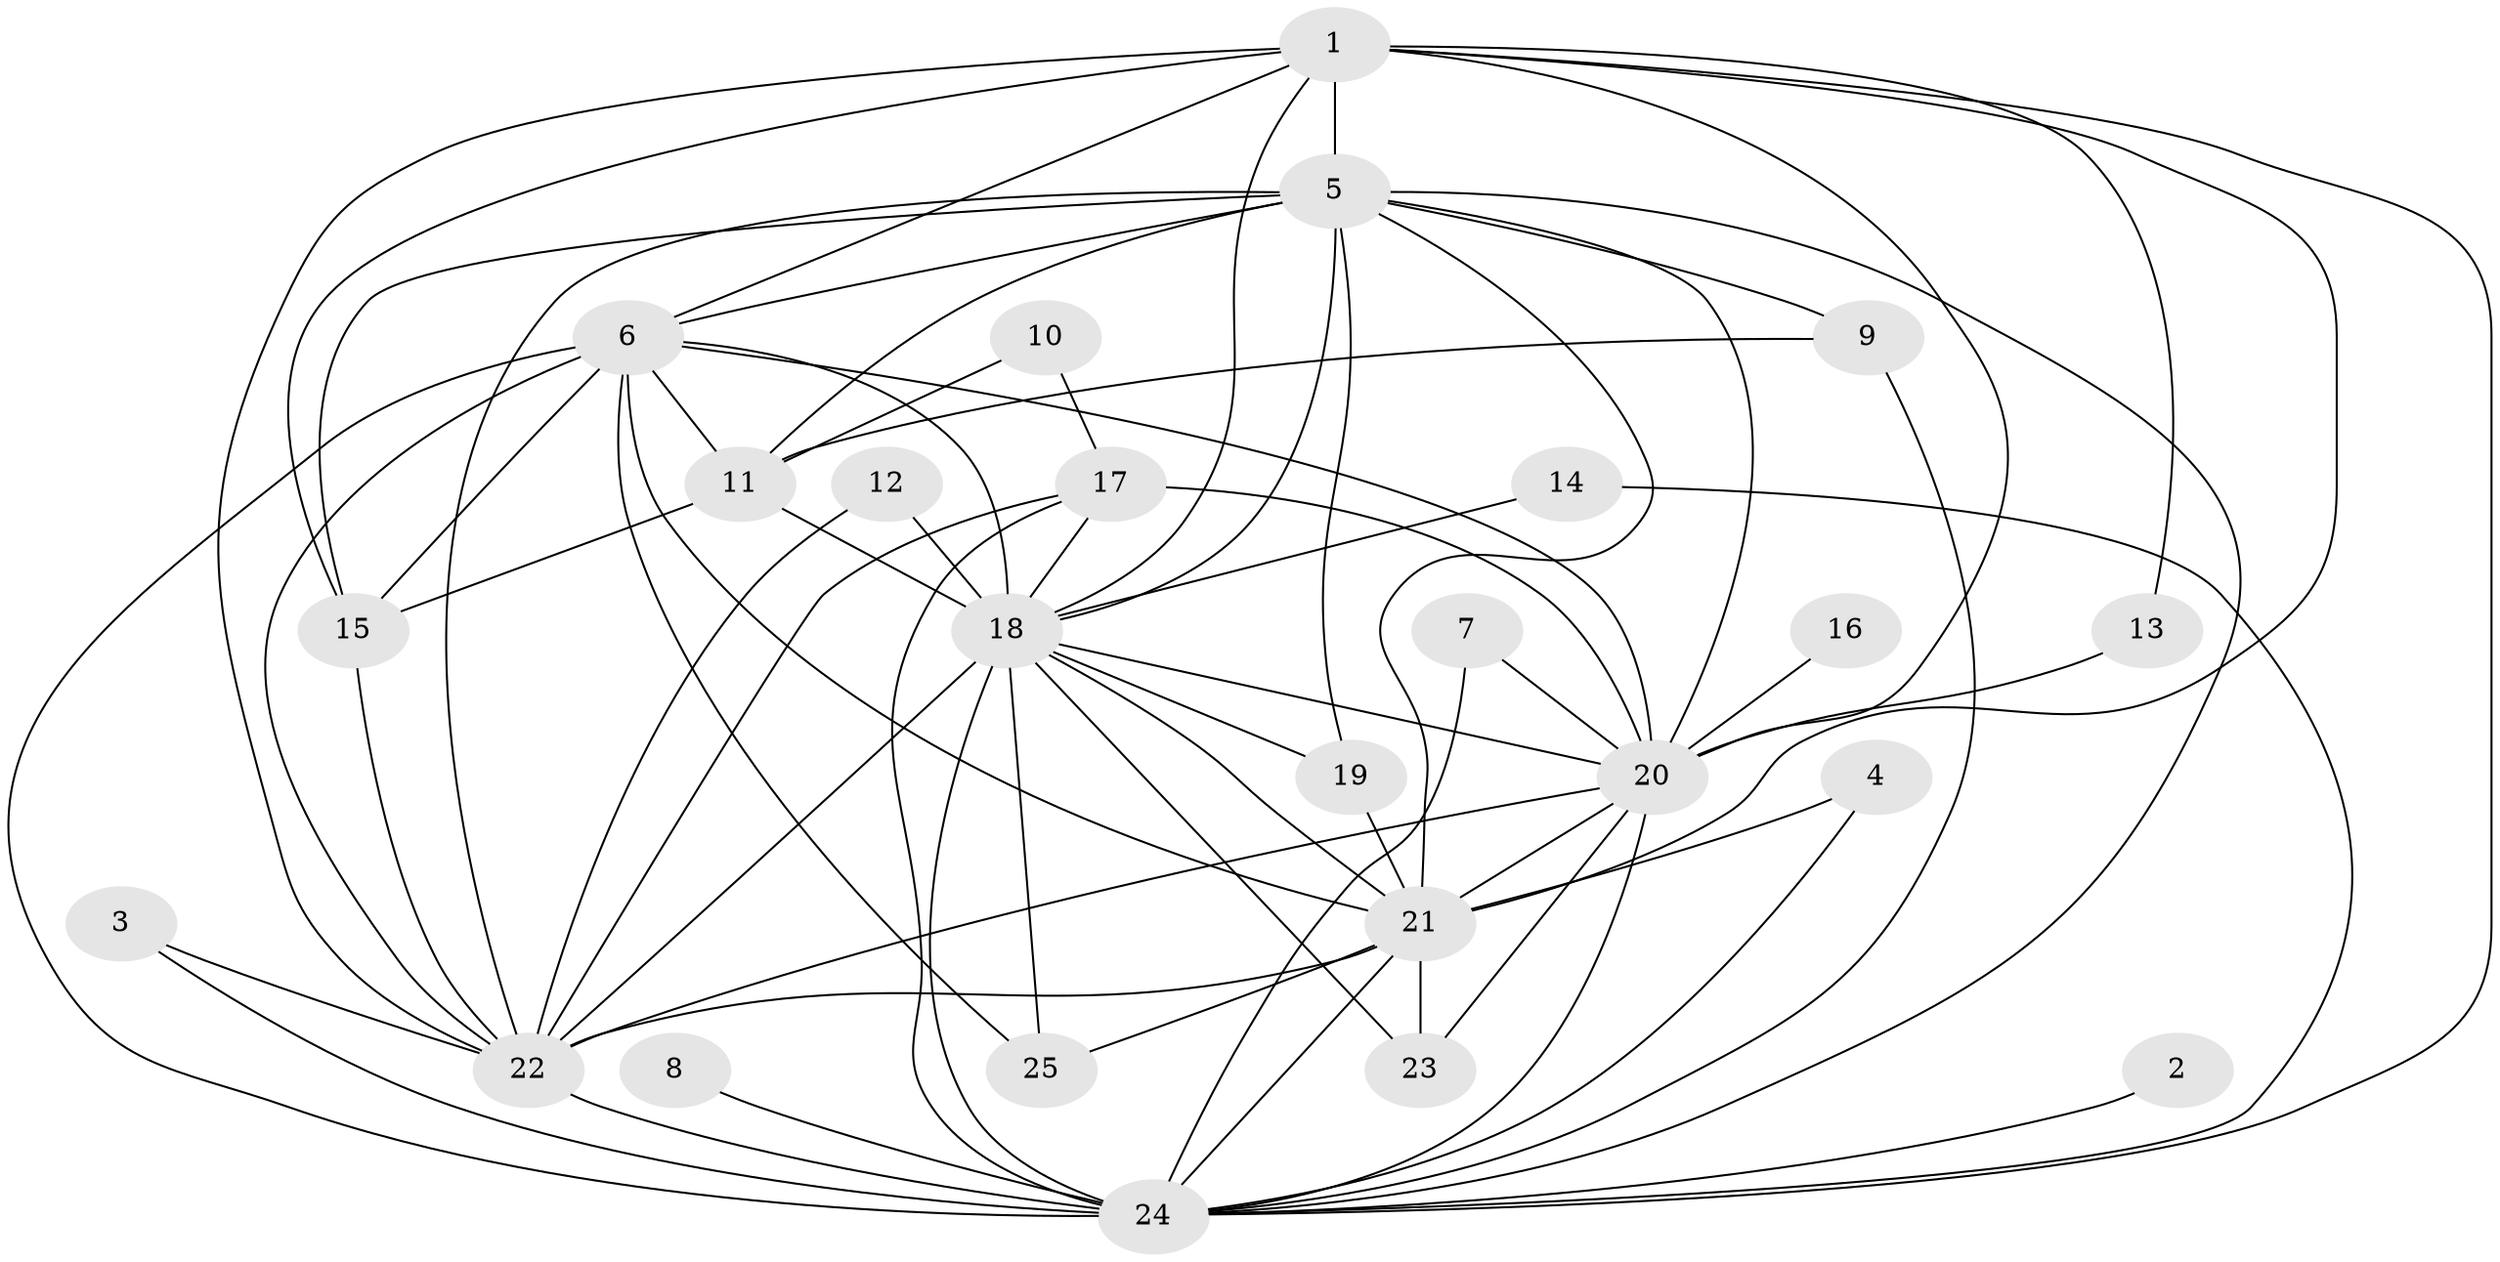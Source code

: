 // original degree distribution, {16: 0.03508771929824561, 19: 0.017543859649122806, 17: 0.03508771929824561, 13: 0.017543859649122806, 14: 0.05263157894736842, 21: 0.017543859649122806, 2: 0.5789473684210527, 4: 0.017543859649122806, 3: 0.17543859649122806, 5: 0.03508771929824561, 7: 0.017543859649122806}
// Generated by graph-tools (version 1.1) at 2025/36/03/04/25 23:36:30]
// undirected, 25 vertices, 69 edges
graph export_dot {
  node [color=gray90,style=filled];
  1;
  2;
  3;
  4;
  5;
  6;
  7;
  8;
  9;
  10;
  11;
  12;
  13;
  14;
  15;
  16;
  17;
  18;
  19;
  20;
  21;
  22;
  23;
  24;
  25;
  1 -- 5 [weight=2.0];
  1 -- 6 [weight=1.0];
  1 -- 13 [weight=1.0];
  1 -- 15 [weight=1.0];
  1 -- 18 [weight=1.0];
  1 -- 20 [weight=2.0];
  1 -- 21 [weight=1.0];
  1 -- 22 [weight=3.0];
  1 -- 24 [weight=2.0];
  2 -- 24 [weight=2.0];
  3 -- 22 [weight=1.0];
  3 -- 24 [weight=1.0];
  4 -- 21 [weight=1.0];
  4 -- 24 [weight=2.0];
  5 -- 6 [weight=1.0];
  5 -- 9 [weight=1.0];
  5 -- 11 [weight=1.0];
  5 -- 15 [weight=1.0];
  5 -- 18 [weight=2.0];
  5 -- 19 [weight=1.0];
  5 -- 20 [weight=1.0];
  5 -- 21 [weight=2.0];
  5 -- 22 [weight=3.0];
  5 -- 24 [weight=2.0];
  6 -- 11 [weight=1.0];
  6 -- 15 [weight=1.0];
  6 -- 18 [weight=2.0];
  6 -- 20 [weight=2.0];
  6 -- 21 [weight=1.0];
  6 -- 22 [weight=2.0];
  6 -- 24 [weight=3.0];
  6 -- 25 [weight=1.0];
  7 -- 20 [weight=1.0];
  7 -- 24 [weight=1.0];
  8 -- 24 [weight=2.0];
  9 -- 11 [weight=1.0];
  9 -- 24 [weight=2.0];
  10 -- 11 [weight=1.0];
  10 -- 17 [weight=1.0];
  11 -- 15 [weight=1.0];
  11 -- 18 [weight=2.0];
  12 -- 18 [weight=1.0];
  12 -- 22 [weight=1.0];
  13 -- 20 [weight=2.0];
  14 -- 18 [weight=1.0];
  14 -- 24 [weight=1.0];
  15 -- 22 [weight=1.0];
  16 -- 20 [weight=1.0];
  17 -- 18 [weight=1.0];
  17 -- 20 [weight=1.0];
  17 -- 22 [weight=1.0];
  17 -- 24 [weight=2.0];
  18 -- 19 [weight=1.0];
  18 -- 20 [weight=1.0];
  18 -- 21 [weight=2.0];
  18 -- 22 [weight=3.0];
  18 -- 23 [weight=1.0];
  18 -- 24 [weight=2.0];
  18 -- 25 [weight=1.0];
  19 -- 21 [weight=1.0];
  20 -- 21 [weight=2.0];
  20 -- 22 [weight=2.0];
  20 -- 23 [weight=1.0];
  20 -- 24 [weight=2.0];
  21 -- 22 [weight=2.0];
  21 -- 23 [weight=1.0];
  21 -- 24 [weight=2.0];
  21 -- 25 [weight=1.0];
  22 -- 24 [weight=5.0];
}

